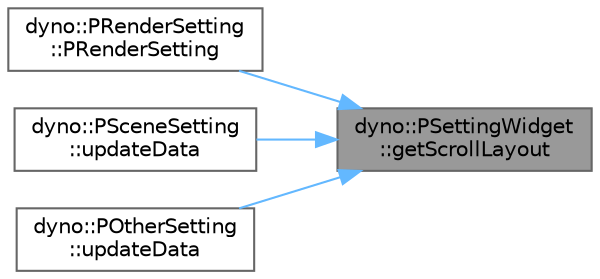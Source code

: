 digraph "dyno::PSettingWidget::getScrollLayout"
{
 // LATEX_PDF_SIZE
  bgcolor="transparent";
  edge [fontname=Helvetica,fontsize=10,labelfontname=Helvetica,labelfontsize=10];
  node [fontname=Helvetica,fontsize=10,shape=box,height=0.2,width=0.4];
  rankdir="RL";
  Node1 [id="Node000001",label="dyno::PSettingWidget\l::getScrollLayout",height=0.2,width=0.4,color="gray40", fillcolor="grey60", style="filled", fontcolor="black",tooltip=" "];
  Node1 -> Node2 [id="edge1_Node000001_Node000002",dir="back",color="steelblue1",style="solid",tooltip=" "];
  Node2 [id="Node000002",label="dyno::PRenderSetting\l::PRenderSetting",height=0.2,width=0.4,color="grey40", fillcolor="white", style="filled",URL="$classdyno_1_1_p_render_setting.html#a0e1aac057319a2c92a998a3eb79fa9b1",tooltip=" "];
  Node1 -> Node3 [id="edge2_Node000001_Node000003",dir="back",color="steelblue1",style="solid",tooltip=" "];
  Node3 [id="Node000003",label="dyno::PSceneSetting\l::updateData",height=0.2,width=0.4,color="grey40", fillcolor="white", style="filled",URL="$classdyno_1_1_p_scene_setting.html#a733631aa248766046b6dc7dc6a3b4f39",tooltip=" "];
  Node1 -> Node4 [id="edge3_Node000001_Node000004",dir="back",color="steelblue1",style="solid",tooltip=" "];
  Node4 [id="Node000004",label="dyno::POtherSetting\l::updateData",height=0.2,width=0.4,color="grey40", fillcolor="white", style="filled",URL="$classdyno_1_1_p_other_setting.html#acd31c159976d9012a09b676e1da14525",tooltip=" "];
}
